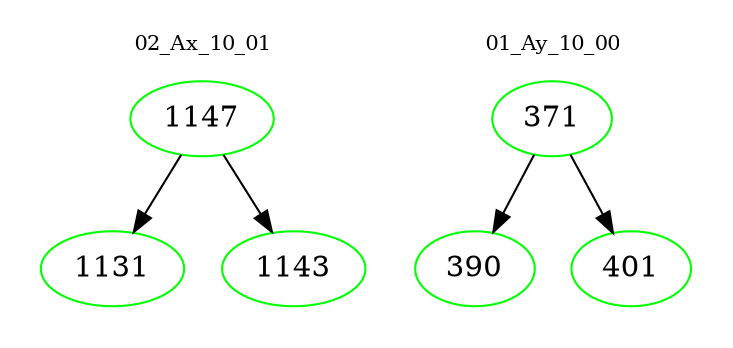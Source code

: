 digraph{
subgraph cluster_0 {
color = white
label = "02_Ax_10_01";
fontsize=10;
T0_1147 [label="1147", color="green"]
T0_1147 -> T0_1131 [color="black"]
T0_1131 [label="1131", color="green"]
T0_1147 -> T0_1143 [color="black"]
T0_1143 [label="1143", color="green"]
}
subgraph cluster_1 {
color = white
label = "01_Ay_10_00";
fontsize=10;
T1_371 [label="371", color="green"]
T1_371 -> T1_390 [color="black"]
T1_390 [label="390", color="green"]
T1_371 -> T1_401 [color="black"]
T1_401 [label="401", color="green"]
}
}
